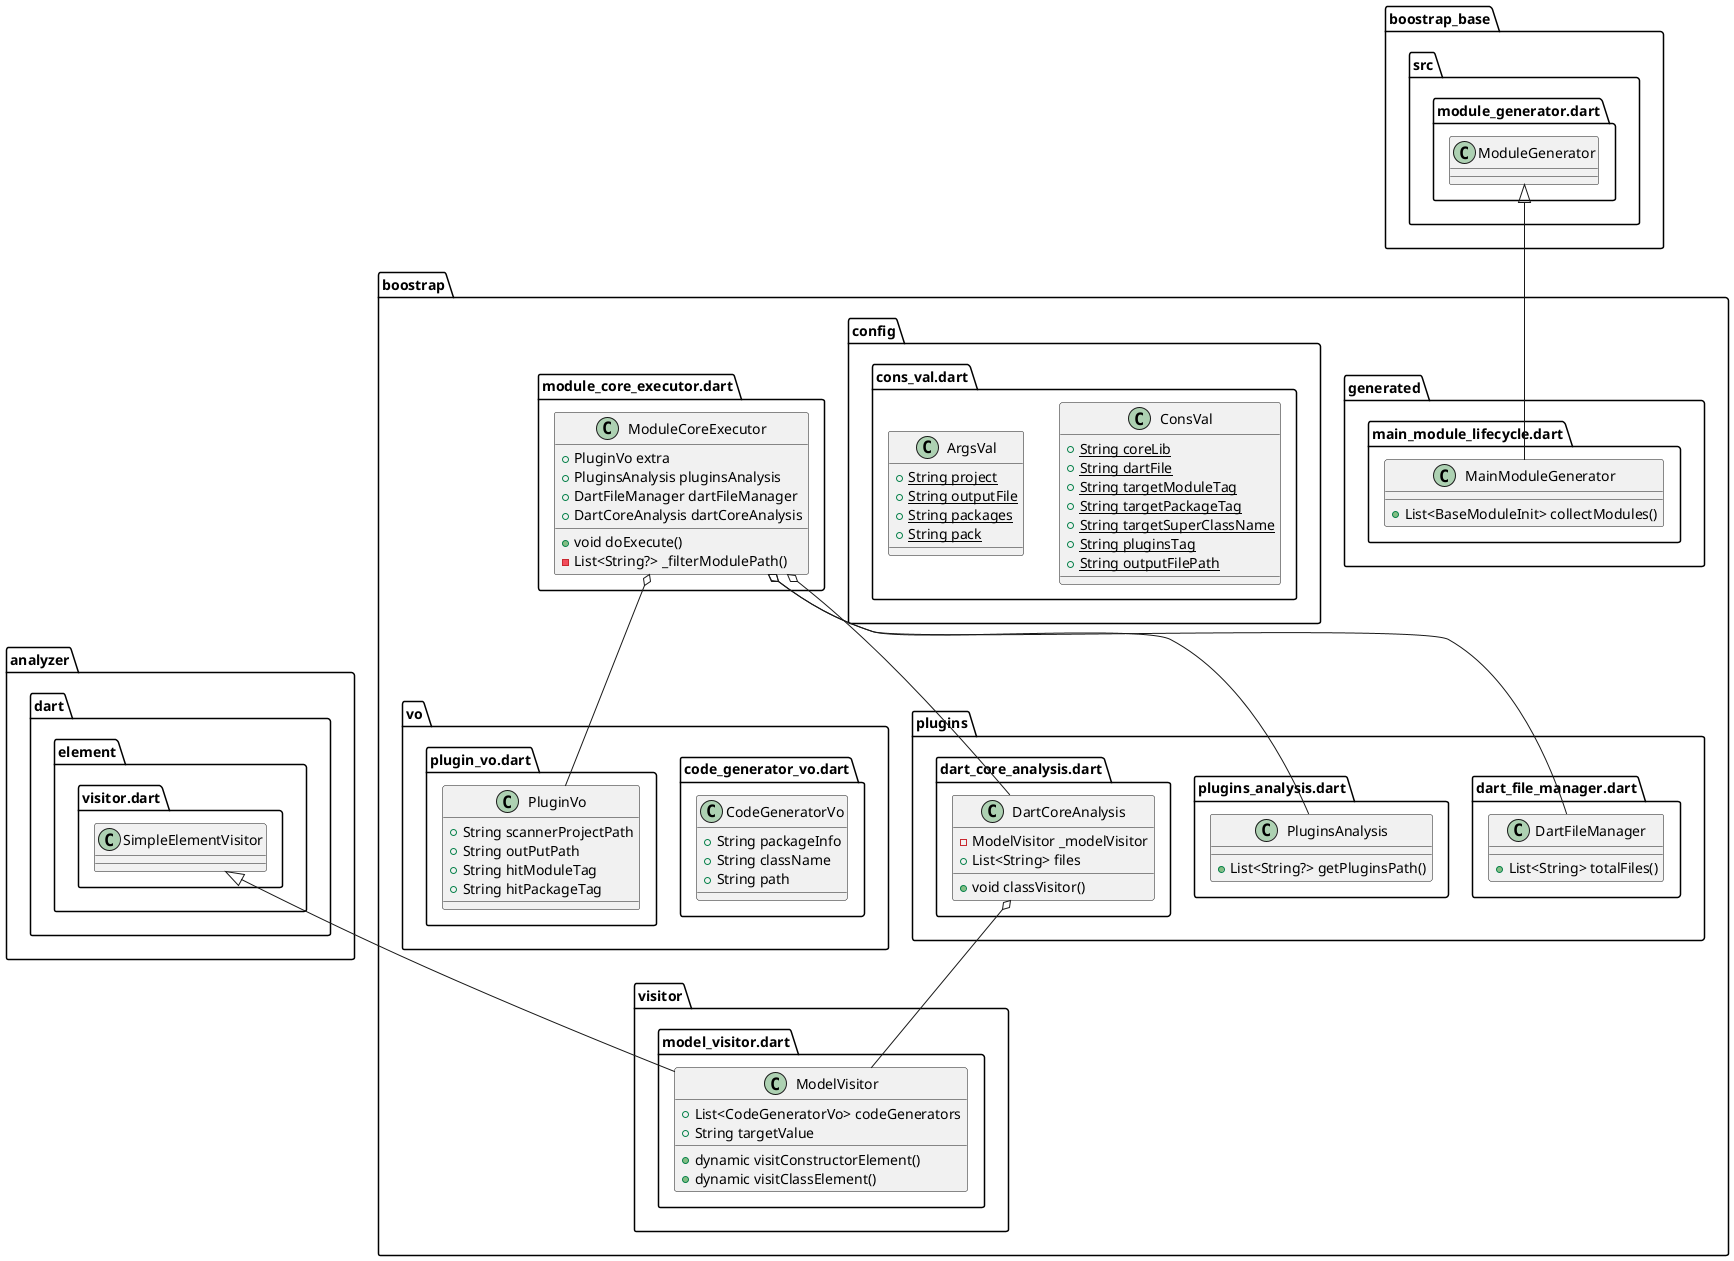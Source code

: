 @startuml
set namespaceSeparator ::

class "boostrap::generated::main_module_lifecycle.dart::MainModuleGenerator" {
  +List<BaseModuleInit> collectModules()
}

"boostrap_base::src::module_generator.dart::ModuleGenerator" <|-- "boostrap::generated::main_module_lifecycle.dart::MainModuleGenerator"

class "boostrap::vo::code_generator_vo.dart::CodeGeneratorVo" {
  +String packageInfo
  +String className
  +String path
}

class "boostrap::vo::plugin_vo.dart::PluginVo" {
  +String scannerProjectPath
  +String outPutPath
  +String hitModuleTag
  +String hitPackageTag
}

class "boostrap::config::cons_val.dart::ConsVal" {
  {static} +String coreLib
  {static} +String dartFile
  {static} +String targetModuleTag
  {static} +String targetPackageTag
  {static} +String targetSuperClassName
  {static} +String pluginsTag
  {static} +String outputFilePath
}

class "boostrap::config::cons_val.dart::ArgsVal" {
  {static} +String project
  {static} +String outputFile
  {static} +String packages
  {static} +String pack
}

class "boostrap::plugins::dart_file_manager.dart::DartFileManager" {
  +List<String> totalFiles()
}

class "boostrap::plugins::plugins_analysis.dart::PluginsAnalysis" {
  +List<String?> getPluginsPath()
}

class "boostrap::plugins::dart_core_analysis.dart::DartCoreAnalysis" {
  -ModelVisitor _modelVisitor
  +List<String> files
  +void classVisitor()
}

"boostrap::plugins::dart_core_analysis.dart::DartCoreAnalysis" o-- "boostrap::visitor::model_visitor.dart::ModelVisitor"

class "boostrap::visitor::model_visitor.dart::ModelVisitor" {
  +List<CodeGeneratorVo> codeGenerators
  +String targetValue
  +dynamic visitConstructorElement()
  +dynamic visitClassElement()
}

"analyzer::dart::element::visitor.dart::SimpleElementVisitor" <|-- "boostrap::visitor::model_visitor.dart::ModelVisitor"

class "boostrap::module_core_executor.dart::ModuleCoreExecutor" {
  +PluginVo extra
  +PluginsAnalysis pluginsAnalysis
  +DartFileManager dartFileManager
  +DartCoreAnalysis dartCoreAnalysis
  +void doExecute()
  -List<String?> _filterModulePath()
}

"boostrap::module_core_executor.dart::ModuleCoreExecutor" o-- "boostrap::vo::plugin_vo.dart::PluginVo"
"boostrap::module_core_executor.dart::ModuleCoreExecutor" o-- "boostrap::plugins::plugins_analysis.dart::PluginsAnalysis"
"boostrap::module_core_executor.dart::ModuleCoreExecutor" o-- "boostrap::plugins::dart_file_manager.dart::DartFileManager"
"boostrap::module_core_executor.dart::ModuleCoreExecutor" o-- "boostrap::plugins::dart_core_analysis.dart::DartCoreAnalysis"


@enduml